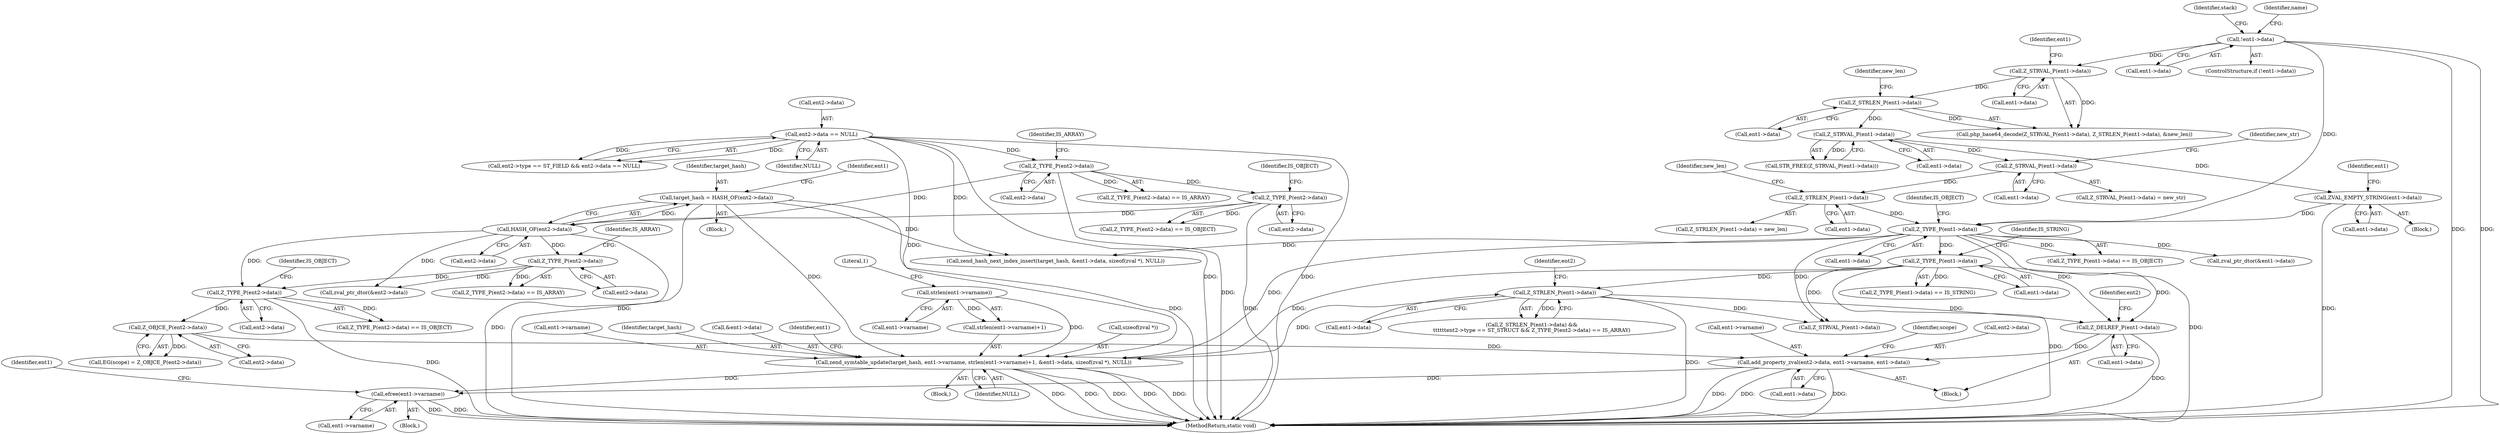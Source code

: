 digraph "0_php-src_698a691724c0a949295991e5df091ce16f899e02?w=1@API" {
"1000522" [label="(Call,efree(ent1->varname))"];
"1000504" [label="(Call,zend_symtable_update(target_hash, ent1->varname, strlen(ent1->varname)+1, &ent1->data, sizeof(zval *), NULL))"];
"1000344" [label="(Call,target_hash = HASH_OF(ent2->data))"];
"1000346" [label="(Call,HASH_OF(ent2->data))"];
"1000338" [label="(Call,Z_TYPE_P(ent2->data))"];
"1000332" [label="(Call,Z_TYPE_P(ent2->data))"];
"1000315" [label="(Call,ent2->data == NULL)"];
"1000510" [label="(Call,strlen(ent1->varname))"];
"1000264" [label="(Call,Z_TYPE_P(ent1->data))"];
"1000258" [label="(Call,ZVAL_EMPTY_STRING(ent1->data))"];
"1000237" [label="(Call,Z_STRVAL_P(ent1->data))"];
"1000230" [label="(Call,Z_STRLEN_P(ent1->data))"];
"1000226" [label="(Call,Z_STRVAL_P(ent1->data))"];
"1000186" [label="(Call,!ent1->data)"];
"1000251" [label="(Call,Z_STRLEN_P(ent1->data))"];
"1000245" [label="(Call,Z_STRVAL_P(ent1->data))"];
"1000365" [label="(Call,Z_TYPE_P(ent1->data))"];
"1000371" [label="(Call,Z_STRLEN_P(ent1->data))"];
"1000488" [label="(Call,add_property_zval(ent2->data, ent1->varname, ent1->data))"];
"1000480" [label="(Call,Z_OBJCE_P(ent2->data))"];
"1000466" [label="(Call,Z_TYPE_P(ent2->data))"];
"1000382" [label="(Call,Z_TYPE_P(ent2->data))"];
"1000484" [label="(Call,Z_DELREF_P(ent1->data))"];
"1000519" [label="(Call,sizeof(zval *))"];
"1000345" [label="(Identifier,target_hash)"];
"1000225" [label="(Call,php_base64_decode(Z_STRVAL_P(ent1->data), Z_STRLEN_P(ent1->data), &new_len))"];
"1000382" [label="(Call,Z_TYPE_P(ent2->data))"];
"1000489" [label="(Call,ent2->data)"];
"1000268" [label="(Identifier,IS_OBJECT)"];
"1000251" [label="(Call,Z_STRLEN_P(ent1->data))"];
"1000194" [label="(Identifier,stack)"];
"1000215" [label="(Identifier,name)"];
"1000378" [label="(Identifier,ent2)"];
"1000528" [label="(Call,zend_hash_next_index_insert(target_hash, &ent1->data, sizeof(zval *), NULL))"];
"1000263" [label="(Call,Z_TYPE_P(ent1->data) == IS_OBJECT)"];
"1000524" [label="(Identifier,ent1)"];
"1000490" [label="(Identifier,ent2)"];
"1000485" [label="(Call,ent1->data)"];
"1000504" [label="(Call,zend_symtable_update(target_hash, ent1->varname, strlen(ent1->varname)+1, &ent1->data, sizeof(zval *), NULL))"];
"1000321" [label="(Call,zval_ptr_dtor(&ent1->data))"];
"1000226" [label="(Call,Z_STRVAL_P(ent1->data))"];
"1000246" [label="(Call,ent1->data)"];
"1000316" [label="(Call,ent2->data)"];
"1000309" [label="(Call,ent2->type == ST_FIELD && ent2->data == NULL)"];
"1000331" [label="(Call,Z_TYPE_P(ent2->data) == IS_ARRAY)"];
"1000492" [label="(Call,ent1->varname)"];
"1000342" [label="(Identifier,IS_OBJECT)"];
"1000509" [label="(Call,strlen(ent1->varname)+1)"];
"1000467" [label="(Call,ent2->data)"];
"1000522" [label="(Call,efree(ent1->varname))"];
"1000372" [label="(Call,ent1->data)"];
"1000510" [label="(Call,strlen(ent1->varname))"];
"1000319" [label="(Identifier,NULL)"];
"1000503" [label="(Block,)"];
"1000227" [label="(Call,ent1->data)"];
"1000538" [label="(Identifier,ent1)"];
"1000315" [label="(Call,ent2->data == NULL)"];
"1000370" [label="(Call,Z_STRLEN_P(ent1->data) &&\n\t\t\t\t\t\tent2->type == ST_STRUCT && Z_TYPE_P(ent2->data) == IS_ARRAY)"];
"1000514" [label="(Literal,1)"];
"1000338" [label="(Call,Z_TYPE_P(ent2->data))"];
"1000250" [label="(Call,Z_STRLEN_P(ent1->data) = new_len)"];
"1000480" [label="(Call,Z_OBJCE_P(ent2->data))"];
"1000488" [label="(Call,add_property_zval(ent2->data, ent1->varname, ent1->data))"];
"1000484" [label="(Call,Z_DELREF_P(ent1->data))"];
"1000332" [label="(Call,Z_TYPE_P(ent2->data))"];
"1000511" [label="(Call,ent1->varname)"];
"1000333" [label="(Call,ent2->data)"];
"1000383" [label="(Call,ent2->data)"];
"1000481" [label="(Call,ent2->data)"];
"1000236" [label="(Call,STR_FREE(Z_STRVAL_P(ent1->data)))"];
"1000230" [label="(Call,Z_STRLEN_P(ent1->data))"];
"1000187" [label="(Call,ent1->data)"];
"1000343" [label="(Block,)"];
"1000232" [label="(Identifier,ent1)"];
"1000365" [label="(Call,Z_TYPE_P(ent1->data))"];
"1000245" [label="(Call,Z_STRVAL_P(ent1->data))"];
"1000266" [label="(Identifier,ent1)"];
"1000371" [label="(Call,Z_STRLEN_P(ent1->data))"];
"1000235" [label="(Identifier,new_len)"];
"1000238" [label="(Call,ent1->data)"];
"1000465" [label="(Call,Z_TYPE_P(ent2->data) == IS_OBJECT)"];
"1000470" [label="(Identifier,IS_OBJECT)"];
"1000369" [label="(Identifier,IS_STRING)"];
"1000249" [label="(Identifier,new_str)"];
"1000471" [label="(Block,)"];
"1000264" [label="(Call,Z_TYPE_P(ent1->data))"];
"1000244" [label="(Call,Z_STRVAL_P(ent1->data) = new_str)"];
"1000500" [label="(Identifier,scope)"];
"1000523" [label="(Call,ent1->varname)"];
"1000505" [label="(Identifier,target_hash)"];
"1000339" [label="(Call,ent2->data)"];
"1000186" [label="(Call,!ent1->data)"];
"1000521" [label="(Identifier,NULL)"];
"1000258" [label="(Call,ZVAL_EMPTY_STRING(ent1->data))"];
"1000346" [label="(Call,HASH_OF(ent2->data))"];
"1000477" [label="(Call,EG(scope) = Z_OBJCE_P(ent2->data))"];
"1000381" [label="(Call,Z_TYPE_P(ent2->data) == IS_ARRAY)"];
"1000185" [label="(ControlStructure,if (!ent1->data))"];
"1000354" [label="(Block,)"];
"1000393" [label="(Call,Z_STRVAL_P(ent1->data))"];
"1000495" [label="(Call,ent1->data)"];
"1000255" [label="(Identifier,new_len)"];
"1000352" [label="(Identifier,ent1)"];
"1000231" [label="(Call,ent1->data)"];
"1000506" [label="(Call,ent1->varname)"];
"1000336" [label="(Identifier,IS_ARRAY)"];
"1000265" [label="(Call,ent1->data)"];
"1000515" [label="(Call,&ent1->data)"];
"1000259" [label="(Call,ent1->data)"];
"1000386" [label="(Identifier,IS_ARRAY)"];
"1000586" [label="(MethodReturn,static void)"];
"1000466" [label="(Call,Z_TYPE_P(ent2->data))"];
"1000448" [label="(Call,zval_ptr_dtor(&ent2->data))"];
"1000337" [label="(Call,Z_TYPE_P(ent2->data) == IS_OBJECT)"];
"1000237" [label="(Call,Z_STRVAL_P(ent1->data))"];
"1000344" [label="(Call,target_hash = HASH_OF(ent2->data))"];
"1000252" [label="(Call,ent1->data)"];
"1000347" [label="(Call,ent2->data)"];
"1000366" [label="(Call,ent1->data)"];
"1000257" [label="(Block,)"];
"1000364" [label="(Call,Z_TYPE_P(ent1->data) == IS_STRING)"];
"1000522" -> "1000354"  [label="AST: "];
"1000522" -> "1000523"  [label="CFG: "];
"1000523" -> "1000522"  [label="AST: "];
"1000538" -> "1000522"  [label="CFG: "];
"1000522" -> "1000586"  [label="DDG: "];
"1000522" -> "1000586"  [label="DDG: "];
"1000504" -> "1000522"  [label="DDG: "];
"1000488" -> "1000522"  [label="DDG: "];
"1000504" -> "1000503"  [label="AST: "];
"1000504" -> "1000521"  [label="CFG: "];
"1000505" -> "1000504"  [label="AST: "];
"1000506" -> "1000504"  [label="AST: "];
"1000509" -> "1000504"  [label="AST: "];
"1000515" -> "1000504"  [label="AST: "];
"1000519" -> "1000504"  [label="AST: "];
"1000521" -> "1000504"  [label="AST: "];
"1000524" -> "1000504"  [label="CFG: "];
"1000504" -> "1000586"  [label="DDG: "];
"1000504" -> "1000586"  [label="DDG: "];
"1000504" -> "1000586"  [label="DDG: "];
"1000504" -> "1000586"  [label="DDG: "];
"1000504" -> "1000586"  [label="DDG: "];
"1000344" -> "1000504"  [label="DDG: "];
"1000510" -> "1000504"  [label="DDG: "];
"1000264" -> "1000504"  [label="DDG: "];
"1000365" -> "1000504"  [label="DDG: "];
"1000371" -> "1000504"  [label="DDG: "];
"1000315" -> "1000504"  [label="DDG: "];
"1000344" -> "1000343"  [label="AST: "];
"1000344" -> "1000346"  [label="CFG: "];
"1000345" -> "1000344"  [label="AST: "];
"1000346" -> "1000344"  [label="AST: "];
"1000352" -> "1000344"  [label="CFG: "];
"1000344" -> "1000586"  [label="DDG: "];
"1000344" -> "1000586"  [label="DDG: "];
"1000346" -> "1000344"  [label="DDG: "];
"1000344" -> "1000528"  [label="DDG: "];
"1000346" -> "1000347"  [label="CFG: "];
"1000347" -> "1000346"  [label="AST: "];
"1000346" -> "1000586"  [label="DDG: "];
"1000338" -> "1000346"  [label="DDG: "];
"1000332" -> "1000346"  [label="DDG: "];
"1000346" -> "1000382"  [label="DDG: "];
"1000346" -> "1000448"  [label="DDG: "];
"1000346" -> "1000466"  [label="DDG: "];
"1000338" -> "1000337"  [label="AST: "];
"1000338" -> "1000339"  [label="CFG: "];
"1000339" -> "1000338"  [label="AST: "];
"1000342" -> "1000338"  [label="CFG: "];
"1000338" -> "1000586"  [label="DDG: "];
"1000338" -> "1000337"  [label="DDG: "];
"1000332" -> "1000338"  [label="DDG: "];
"1000332" -> "1000331"  [label="AST: "];
"1000332" -> "1000333"  [label="CFG: "];
"1000333" -> "1000332"  [label="AST: "];
"1000336" -> "1000332"  [label="CFG: "];
"1000332" -> "1000586"  [label="DDG: "];
"1000332" -> "1000331"  [label="DDG: "];
"1000315" -> "1000332"  [label="DDG: "];
"1000315" -> "1000309"  [label="AST: "];
"1000315" -> "1000319"  [label="CFG: "];
"1000316" -> "1000315"  [label="AST: "];
"1000319" -> "1000315"  [label="AST: "];
"1000309" -> "1000315"  [label="CFG: "];
"1000315" -> "1000586"  [label="DDG: "];
"1000315" -> "1000586"  [label="DDG: "];
"1000315" -> "1000309"  [label="DDG: "];
"1000315" -> "1000309"  [label="DDG: "];
"1000315" -> "1000528"  [label="DDG: "];
"1000510" -> "1000509"  [label="AST: "];
"1000510" -> "1000511"  [label="CFG: "];
"1000511" -> "1000510"  [label="AST: "];
"1000514" -> "1000510"  [label="CFG: "];
"1000510" -> "1000509"  [label="DDG: "];
"1000264" -> "1000263"  [label="AST: "];
"1000264" -> "1000265"  [label="CFG: "];
"1000265" -> "1000264"  [label="AST: "];
"1000268" -> "1000264"  [label="CFG: "];
"1000264" -> "1000586"  [label="DDG: "];
"1000264" -> "1000263"  [label="DDG: "];
"1000258" -> "1000264"  [label="DDG: "];
"1000186" -> "1000264"  [label="DDG: "];
"1000251" -> "1000264"  [label="DDG: "];
"1000264" -> "1000321"  [label="DDG: "];
"1000264" -> "1000365"  [label="DDG: "];
"1000264" -> "1000393"  [label="DDG: "];
"1000264" -> "1000484"  [label="DDG: "];
"1000264" -> "1000528"  [label="DDG: "];
"1000258" -> "1000257"  [label="AST: "];
"1000258" -> "1000259"  [label="CFG: "];
"1000259" -> "1000258"  [label="AST: "];
"1000266" -> "1000258"  [label="CFG: "];
"1000258" -> "1000586"  [label="DDG: "];
"1000237" -> "1000258"  [label="DDG: "];
"1000237" -> "1000236"  [label="AST: "];
"1000237" -> "1000238"  [label="CFG: "];
"1000238" -> "1000237"  [label="AST: "];
"1000236" -> "1000237"  [label="CFG: "];
"1000237" -> "1000236"  [label="DDG: "];
"1000230" -> "1000237"  [label="DDG: "];
"1000237" -> "1000245"  [label="DDG: "];
"1000230" -> "1000225"  [label="AST: "];
"1000230" -> "1000231"  [label="CFG: "];
"1000231" -> "1000230"  [label="AST: "];
"1000235" -> "1000230"  [label="CFG: "];
"1000230" -> "1000225"  [label="DDG: "];
"1000226" -> "1000230"  [label="DDG: "];
"1000226" -> "1000225"  [label="AST: "];
"1000226" -> "1000227"  [label="CFG: "];
"1000227" -> "1000226"  [label="AST: "];
"1000232" -> "1000226"  [label="CFG: "];
"1000226" -> "1000225"  [label="DDG: "];
"1000186" -> "1000226"  [label="DDG: "];
"1000186" -> "1000185"  [label="AST: "];
"1000186" -> "1000187"  [label="CFG: "];
"1000187" -> "1000186"  [label="AST: "];
"1000194" -> "1000186"  [label="CFG: "];
"1000215" -> "1000186"  [label="CFG: "];
"1000186" -> "1000586"  [label="DDG: "];
"1000186" -> "1000586"  [label="DDG: "];
"1000251" -> "1000250"  [label="AST: "];
"1000251" -> "1000252"  [label="CFG: "];
"1000252" -> "1000251"  [label="AST: "];
"1000255" -> "1000251"  [label="CFG: "];
"1000245" -> "1000251"  [label="DDG: "];
"1000245" -> "1000244"  [label="AST: "];
"1000245" -> "1000246"  [label="CFG: "];
"1000246" -> "1000245"  [label="AST: "];
"1000249" -> "1000245"  [label="CFG: "];
"1000365" -> "1000364"  [label="AST: "];
"1000365" -> "1000366"  [label="CFG: "];
"1000366" -> "1000365"  [label="AST: "];
"1000369" -> "1000365"  [label="CFG: "];
"1000365" -> "1000586"  [label="DDG: "];
"1000365" -> "1000364"  [label="DDG: "];
"1000365" -> "1000371"  [label="DDG: "];
"1000365" -> "1000393"  [label="DDG: "];
"1000365" -> "1000484"  [label="DDG: "];
"1000371" -> "1000370"  [label="AST: "];
"1000371" -> "1000372"  [label="CFG: "];
"1000372" -> "1000371"  [label="AST: "];
"1000378" -> "1000371"  [label="CFG: "];
"1000370" -> "1000371"  [label="CFG: "];
"1000371" -> "1000586"  [label="DDG: "];
"1000371" -> "1000370"  [label="DDG: "];
"1000371" -> "1000393"  [label="DDG: "];
"1000371" -> "1000484"  [label="DDG: "];
"1000488" -> "1000471"  [label="AST: "];
"1000488" -> "1000495"  [label="CFG: "];
"1000489" -> "1000488"  [label="AST: "];
"1000492" -> "1000488"  [label="AST: "];
"1000495" -> "1000488"  [label="AST: "];
"1000500" -> "1000488"  [label="CFG: "];
"1000488" -> "1000586"  [label="DDG: "];
"1000488" -> "1000586"  [label="DDG: "];
"1000488" -> "1000586"  [label="DDG: "];
"1000480" -> "1000488"  [label="DDG: "];
"1000484" -> "1000488"  [label="DDG: "];
"1000480" -> "1000477"  [label="AST: "];
"1000480" -> "1000481"  [label="CFG: "];
"1000481" -> "1000480"  [label="AST: "];
"1000477" -> "1000480"  [label="CFG: "];
"1000480" -> "1000477"  [label="DDG: "];
"1000466" -> "1000480"  [label="DDG: "];
"1000466" -> "1000465"  [label="AST: "];
"1000466" -> "1000467"  [label="CFG: "];
"1000467" -> "1000466"  [label="AST: "];
"1000470" -> "1000466"  [label="CFG: "];
"1000466" -> "1000586"  [label="DDG: "];
"1000466" -> "1000465"  [label="DDG: "];
"1000382" -> "1000466"  [label="DDG: "];
"1000382" -> "1000381"  [label="AST: "];
"1000382" -> "1000383"  [label="CFG: "];
"1000383" -> "1000382"  [label="AST: "];
"1000386" -> "1000382"  [label="CFG: "];
"1000382" -> "1000381"  [label="DDG: "];
"1000382" -> "1000448"  [label="DDG: "];
"1000484" -> "1000471"  [label="AST: "];
"1000484" -> "1000485"  [label="CFG: "];
"1000485" -> "1000484"  [label="AST: "];
"1000490" -> "1000484"  [label="CFG: "];
"1000484" -> "1000586"  [label="DDG: "];
}
